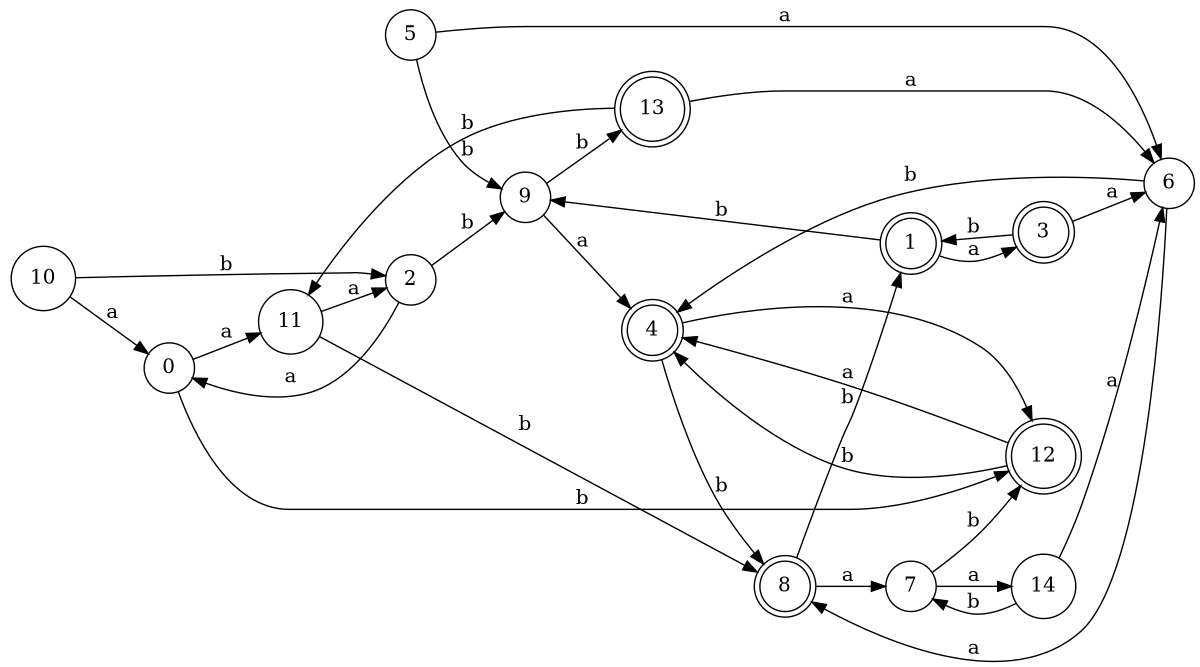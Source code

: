 digraph n12_1 {
__start0 [label="" shape="none"];

rankdir=LR;
size="8,5";

s0 [style="filled", color="black", fillcolor="white" shape="circle", label="0"];
s1 [style="rounded,filled", color="black", fillcolor="white" shape="doublecircle", label="1"];
s2 [style="filled", color="black", fillcolor="white" shape="circle", label="2"];
s3 [style="rounded,filled", color="black", fillcolor="white" shape="doublecircle", label="3"];
s4 [style="rounded,filled", color="black", fillcolor="white" shape="doublecircle", label="4"];
s5 [style="filled", color="black", fillcolor="white" shape="circle", label="5"];
s6 [style="filled", color="black", fillcolor="white" shape="circle", label="6"];
s7 [style="filled", color="black", fillcolor="white" shape="circle", label="7"];
s8 [style="rounded,filled", color="black", fillcolor="white" shape="doublecircle", label="8"];
s9 [style="filled", color="black", fillcolor="white" shape="circle", label="9"];
s10 [style="filled", color="black", fillcolor="white" shape="circle", label="10"];
s11 [style="filled", color="black", fillcolor="white" shape="circle", label="11"];
s12 [style="rounded,filled", color="black", fillcolor="white" shape="doublecircle", label="12"];
s13 [style="rounded,filled", color="black", fillcolor="white" shape="doublecircle", label="13"];
s14 [style="filled", color="black", fillcolor="white" shape="circle", label="14"];
s0 -> s11 [label="a"];
s0 -> s12 [label="b"];
s1 -> s3 [label="a"];
s1 -> s9 [label="b"];
s2 -> s0 [label="a"];
s2 -> s9 [label="b"];
s3 -> s6 [label="a"];
s3 -> s1 [label="b"];
s4 -> s12 [label="a"];
s4 -> s8 [label="b"];
s5 -> s6 [label="a"];
s5 -> s9 [label="b"];
s6 -> s8 [label="a"];
s6 -> s4 [label="b"];
s7 -> s14 [label="a"];
s7 -> s12 [label="b"];
s8 -> s7 [label="a"];
s8 -> s1 [label="b"];
s9 -> s4 [label="a"];
s9 -> s13 [label="b"];
s10 -> s0 [label="a"];
s10 -> s2 [label="b"];
s11 -> s2 [label="a"];
s11 -> s8 [label="b"];
s12 -> s4 [label="a"];
s12 -> s4 [label="b"];
s13 -> s6 [label="a"];
s13 -> s11 [label="b"];
s14 -> s6 [label="a"];
s14 -> s7 [label="b"];

}